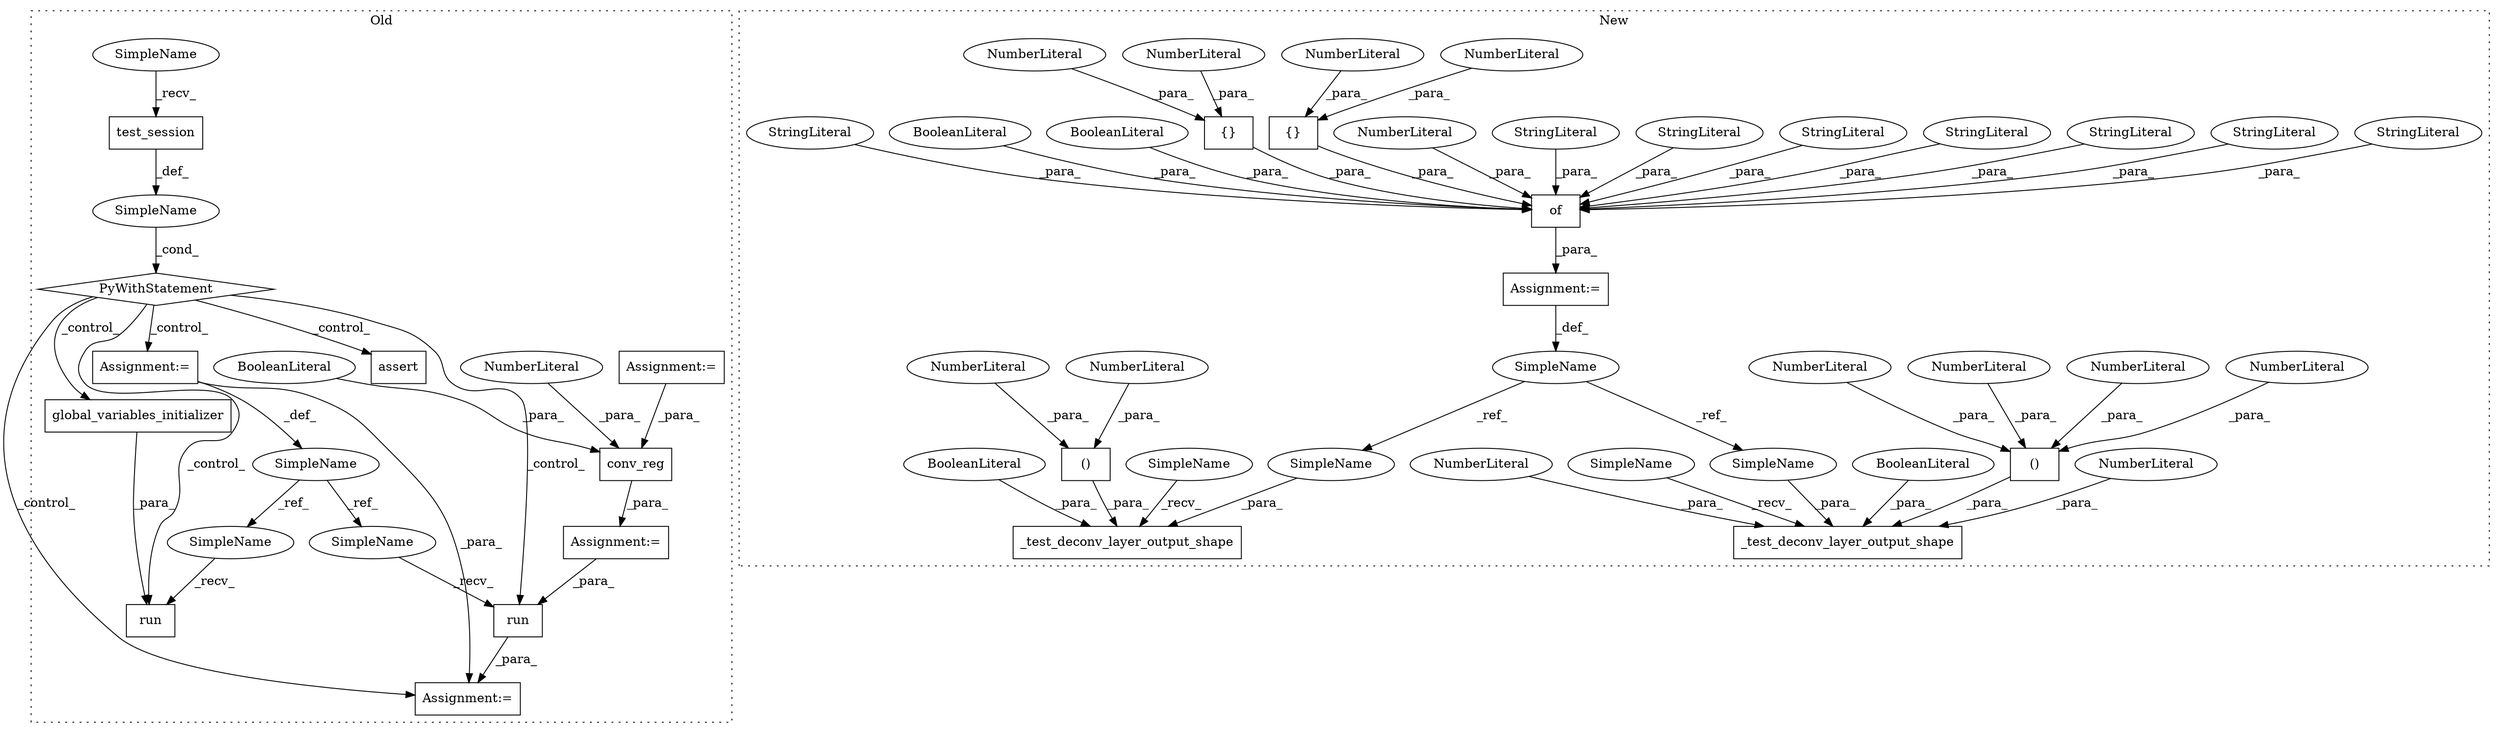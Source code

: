 digraph G {
subgraph cluster0 {
1 [label="PyWithStatement" a="104" s="13016,13045" l="10,2" shape="diamond"];
5 [label="run" a="32" s="13142,13158" l="4,1" shape="box"];
6 [label="SimpleName" a="42" s="" l="" shape="ellipse"];
7 [label="run" a="32" s="13076,13121" l="4,1" shape="box"];
8 [label="SimpleName" a="42" s="13059" l="4" shape="ellipse"];
9 [label="test_session" a="32" s="13031" l="14" shape="box"];
10 [label="global_variables_initializer" a="32" s="13091" l="30" shape="box"];
15 [label="Assignment:=" a="7" s="13136" l="1" shape="box"];
16 [label="Assignment:=" a="7" s="12965" l="1" shape="box"];
17 [label="Assignment:=" a="7" s="13059" l="4" shape="box"];
18 [label="Assignment:=" a="7" s="12832" l="1" shape="box"];
29 [label="assert" a="32" s="13172,13254" l="22,1" shape="box"];
32 [label="conv_reg" a="32" s="12966,12988" l="9,1" shape="box"];
43 [label="BooleanLiteral" a="9" s="12980" l="4" shape="ellipse"];
49 [label="NumberLiteral" a="34" s="12985" l="3" shape="ellipse"];
50 [label="SimpleName" a="42" s="13137" l="4" shape="ellipse"];
51 [label="SimpleName" a="42" s="13071" l="4" shape="ellipse"];
54 [label="SimpleName" a="42" s="13026" l="4" shape="ellipse"];
label = "Old";
style="dotted";
}
subgraph cluster1 {
2 [label="_test_deconv_layer_output_shape" a="32" s="12008,12116" l="32,1" shape="box"];
3 [label="()" a="106" s="12059" l="46" shape="box"];
4 [label="NumberLiteral" a="34" s="12113" l="3" shape="ellipse"];
11 [label="of" a="32" s="11701,11877" l="3,1" shape="box"];
12 [label="StringLiteral" a="45" s="11752" l="8" shape="ellipse"];
13 [label="StringLiteral" a="45" s="11794" l="9" shape="ellipse"];
14 [label="StringLiteral" a="45" s="11704" l="15" shape="ellipse"];
19 [label="NumberLiteral" a="34" s="12088" l="2" shape="ellipse"];
20 [label="_test_deconv_layer_output_shape" a="32" s="11889,11996" l="32,1" shape="box"];
21 [label="()" a="106" s="11940" l="46" shape="box"];
22 [label="NumberLiteral" a="34" s="11969" l="2" shape="ellipse"];
23 [label="NumberLiteral" a="34" s="11940" l="1" shape="ellipse"];
24 [label="NumberLiteral" a="34" s="12059" l="1" shape="ellipse"];
25 [label="NumberLiteral" a="34" s="12073" l="2" shape="ellipse"];
26 [label="NumberLiteral" a="34" s="12040" l="1" shape="ellipse"];
27 [label="BooleanLiteral" a="9" s="12107" l="5" shape="ellipse"];
28 [label="BooleanLiteral" a="9" s="11988" l="4" shape="ellipse"];
30 [label="StringLiteral" a="45" s="11821" l="7" shape="ellipse"];
31 [label="StringLiteral" a="45" s="11829" l="15" shape="ellipse"];
33 [label="StringLiteral" a="45" s="11809" l="11" shape="ellipse"];
34 [label="NumberLiteral" a="34" s="11720" l="2" shape="ellipse"];
35 [label="{}" a="4" s="11746,11750" l="1,1" shape="box"];
36 [label="NumberLiteral" a="34" s="11749" l="1" shape="ellipse"];
37 [label="NumberLiteral" a="34" s="11747" l="1" shape="ellipse"];
38 [label="{}" a="4" s="11770,11774" l="1,1" shape="box"];
39 [label="NumberLiteral" a="34" s="11771" l="1" shape="ellipse"];
40 [label="NumberLiteral" a="34" s="11773" l="1" shape="ellipse"];
41 [label="BooleanLiteral" a="9" s="11788" l="5" shape="ellipse"];
42 [label="BooleanLiteral" a="9" s="11804" l="4" shape="ellipse"];
44 [label="SimpleName" a="42" s="11685" l="11" shape="ellipse"];
45 [label="Assignment:=" a="7" s="11696" l="1" shape="box"];
46 [label="StringLiteral" a="45" s="11723" l="13" shape="ellipse"];
47 [label="StringLiteral" a="45" s="11776" l="11" shape="ellipse"];
48 [label="NumberLiteral" a="34" s="12103" l="2" shape="ellipse"];
52 [label="SimpleName" a="42" s="11923" l="11" shape="ellipse"];
53 [label="SimpleName" a="42" s="12042" l="11" shape="ellipse"];
55 [label="SimpleName" a="42" s="11884" l="4" shape="ellipse"];
56 [label="SimpleName" a="42" s="12003" l="4" shape="ellipse"];
label = "New";
style="dotted";
}
1 -> 7 [label="_control_"];
1 -> 15 [label="_control_"];
1 -> 5 [label="_control_"];
1 -> 10 [label="_control_"];
1 -> 29 [label="_control_"];
1 -> 17 [label="_control_"];
3 -> 2 [label="_para_"];
4 -> 2 [label="_para_"];
5 -> 15 [label="_para_"];
6 -> 1 [label="_cond_"];
8 -> 50 [label="_ref_"];
8 -> 51 [label="_ref_"];
9 -> 6 [label="_def_"];
10 -> 7 [label="_para_"];
11 -> 45 [label="_para_"];
12 -> 11 [label="_para_"];
13 -> 11 [label="_para_"];
14 -> 11 [label="_para_"];
16 -> 5 [label="_para_"];
17 -> 8 [label="_def_"];
17 -> 15 [label="_para_"];
18 -> 32 [label="_para_"];
19 -> 3 [label="_para_"];
21 -> 20 [label="_para_"];
22 -> 21 [label="_para_"];
23 -> 21 [label="_para_"];
24 -> 3 [label="_para_"];
25 -> 3 [label="_para_"];
26 -> 2 [label="_para_"];
27 -> 2 [label="_para_"];
28 -> 20 [label="_para_"];
30 -> 11 [label="_para_"];
31 -> 11 [label="_para_"];
32 -> 16 [label="_para_"];
33 -> 11 [label="_para_"];
34 -> 11 [label="_para_"];
35 -> 11 [label="_para_"];
36 -> 35 [label="_para_"];
37 -> 35 [label="_para_"];
38 -> 11 [label="_para_"];
39 -> 38 [label="_para_"];
40 -> 38 [label="_para_"];
41 -> 11 [label="_para_"];
42 -> 11 [label="_para_"];
43 -> 32 [label="_para_"];
44 -> 53 [label="_ref_"];
44 -> 52 [label="_ref_"];
45 -> 44 [label="_def_"];
46 -> 11 [label="_para_"];
47 -> 11 [label="_para_"];
48 -> 3 [label="_para_"];
49 -> 32 [label="_para_"];
50 -> 5 [label="_recv_"];
51 -> 7 [label="_recv_"];
52 -> 20 [label="_para_"];
53 -> 2 [label="_para_"];
54 -> 9 [label="_recv_"];
55 -> 20 [label="_recv_"];
56 -> 2 [label="_recv_"];
}